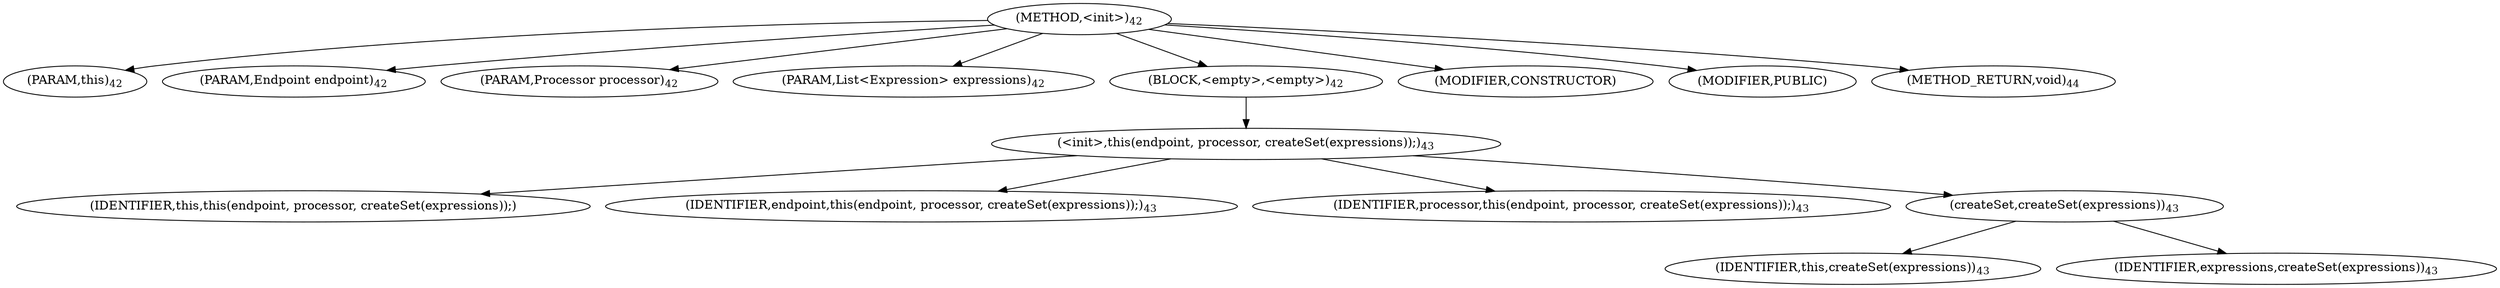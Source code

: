 digraph "&lt;init&gt;" {  
"29" [label = <(METHOD,&lt;init&gt;)<SUB>42</SUB>> ]
"7" [label = <(PARAM,this)<SUB>42</SUB>> ]
"30" [label = <(PARAM,Endpoint endpoint)<SUB>42</SUB>> ]
"31" [label = <(PARAM,Processor processor)<SUB>42</SUB>> ]
"32" [label = <(PARAM,List&lt;Expression&gt; expressions)<SUB>42</SUB>> ]
"33" [label = <(BLOCK,&lt;empty&gt;,&lt;empty&gt;)<SUB>42</SUB>> ]
"34" [label = <(&lt;init&gt;,this(endpoint, processor, createSet(expressions));)<SUB>43</SUB>> ]
"8" [label = <(IDENTIFIER,this,this(endpoint, processor, createSet(expressions));)> ]
"35" [label = <(IDENTIFIER,endpoint,this(endpoint, processor, createSet(expressions));)<SUB>43</SUB>> ]
"36" [label = <(IDENTIFIER,processor,this(endpoint, processor, createSet(expressions));)<SUB>43</SUB>> ]
"37" [label = <(createSet,createSet(expressions))<SUB>43</SUB>> ]
"6" [label = <(IDENTIFIER,this,createSet(expressions))<SUB>43</SUB>> ]
"38" [label = <(IDENTIFIER,expressions,createSet(expressions))<SUB>43</SUB>> ]
"39" [label = <(MODIFIER,CONSTRUCTOR)> ]
"40" [label = <(MODIFIER,PUBLIC)> ]
"41" [label = <(METHOD_RETURN,void)<SUB>44</SUB>> ]
  "29" -> "7" 
  "29" -> "30" 
  "29" -> "31" 
  "29" -> "32" 
  "29" -> "33" 
  "29" -> "39" 
  "29" -> "40" 
  "29" -> "41" 
  "33" -> "34" 
  "34" -> "8" 
  "34" -> "35" 
  "34" -> "36" 
  "34" -> "37" 
  "37" -> "6" 
  "37" -> "38" 
}
